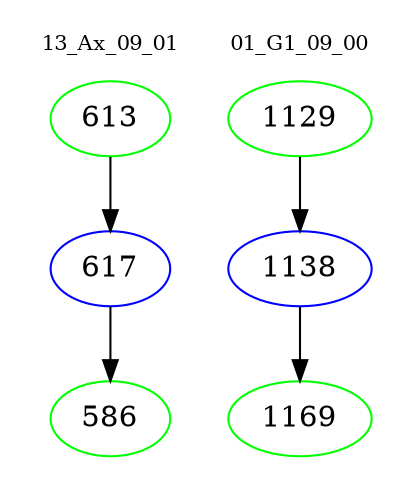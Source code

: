 digraph{
subgraph cluster_0 {
color = white
label = "13_Ax_09_01";
fontsize=10;
T0_613 [label="613", color="green"]
T0_613 -> T0_617 [color="black"]
T0_617 [label="617", color="blue"]
T0_617 -> T0_586 [color="black"]
T0_586 [label="586", color="green"]
}
subgraph cluster_1 {
color = white
label = "01_G1_09_00";
fontsize=10;
T1_1129 [label="1129", color="green"]
T1_1129 -> T1_1138 [color="black"]
T1_1138 [label="1138", color="blue"]
T1_1138 -> T1_1169 [color="black"]
T1_1169 [label="1169", color="green"]
}
}
